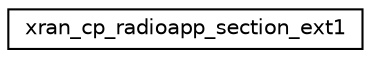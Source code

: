 digraph "Graphical Class Hierarchy"
{
 // LATEX_PDF_SIZE
  edge [fontname="Helvetica",fontsize="10",labelfontname="Helvetica",labelfontsize="10"];
  node [fontname="Helvetica",fontsize="10",shape=record];
  rankdir="LR";
  Node0 [label="xran_cp_radioapp_section_ext1",height=0.2,width=0.4,color="black", fillcolor="white", style="filled",URL="$structxran__cp__radioapp__section__ext1.html",tooltip=" "];
}
